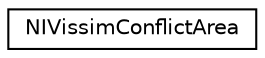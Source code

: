 digraph "Graphical Class Hierarchy"
{
  edge [fontname="Helvetica",fontsize="10",labelfontname="Helvetica",labelfontsize="10"];
  node [fontname="Helvetica",fontsize="10",shape=record];
  rankdir="LR";
  Node0 [label="NIVissimConflictArea",height=0.2,width=0.4,color="black", fillcolor="white", style="filled",URL="$d0/d5c/class_n_i_vissim_conflict_area.html",tooltip="A temporary storage for conflict areas imported from Vissim. "];
}
